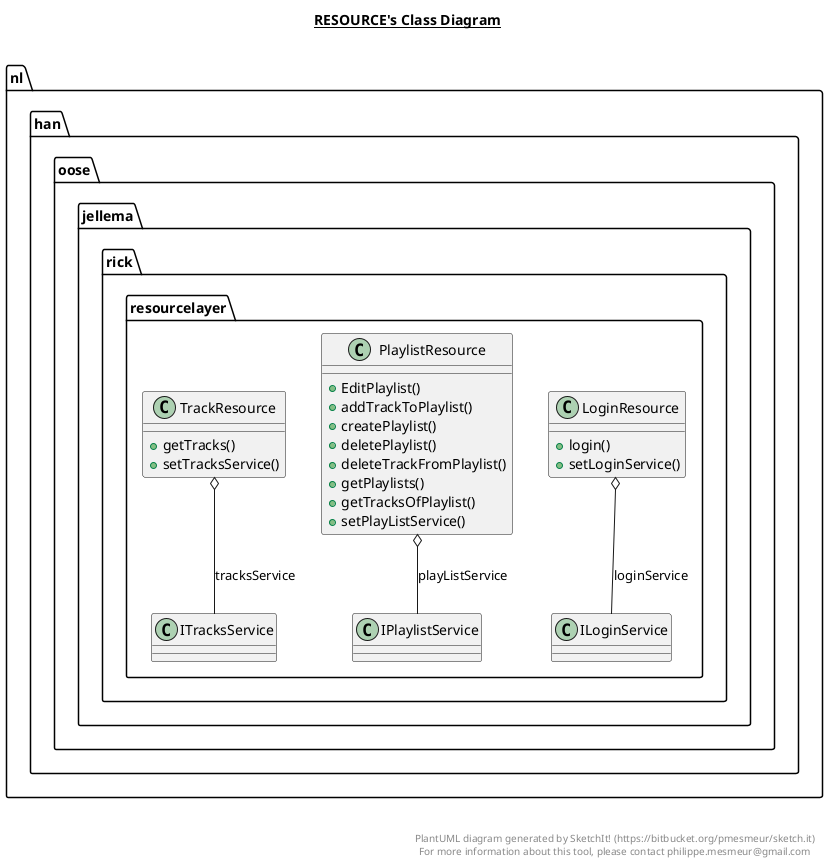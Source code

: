 @startuml

title __RESOURCE's Class Diagram__\n

  namespace nl.han.oose.jellema.rick.resourcelayer {
    class nl.han.oose.jellema.rick.resourcelayer.LoginResource {
        + login()
        + setLoginService()
    }
  }
  

  namespace nl.han.oose.jellema.rick.resourcelayer {
    class nl.han.oose.jellema.rick.resourcelayer.PlaylistResource {
        + EditPlaylist()
        + addTrackToPlaylist()
        + createPlaylist()
        + deletePlaylist()
        + deleteTrackFromPlaylist()
        + getPlaylists()
        + getTracksOfPlaylist()
        + setPlayListService()
    }
  }
  

  namespace nl.han.oose.jellema.rick.resourcelayer {
    class nl.han.oose.jellema.rick.resourcelayer.TrackResource {
        + getTracks()
        + setTracksService()
    }
  }
  

  nl.han.oose.jellema.rick.resourcelayer.LoginResource o-- nl.han.oose.jellema.rick.resourcelayer.ILoginService : loginService
  nl.han.oose.jellema.rick.resourcelayer.PlaylistResource o-- nl.han.oose.jellema.rick.resourcelayer.IPlaylistService : playListService
  nl.han.oose.jellema.rick.resourcelayer.TrackResource o-- nl.han.oose.jellema.rick.resourcelayer.ITracksService : tracksService


right footer


PlantUML diagram generated by SketchIt! (https://bitbucket.org/pmesmeur/sketch.it)
For more information about this tool, please contact philippe.mesmeur@gmail.com
endfooter

@enduml
